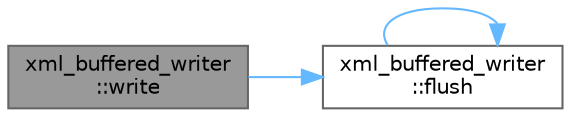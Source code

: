 digraph "xml_buffered_writer::write"
{
 // INTERACTIVE_SVG=YES
 // LATEX_PDF_SIZE
  bgcolor="transparent";
  edge [fontname=Helvetica,fontsize=10,labelfontname=Helvetica,labelfontsize=10];
  node [fontname=Helvetica,fontsize=10,shape=box,height=0.2,width=0.4];
  rankdir="LR";
  Node1 [id="Node000001",label="xml_buffered_writer\l::write",height=0.2,width=0.4,color="gray40", fillcolor="grey60", style="filled", fontcolor="black",tooltip=" "];
  Node1 -> Node2 [id="edge1_Node000001_Node000002",color="steelblue1",style="solid",tooltip=" "];
  Node2 [id="Node000002",label="xml_buffered_writer\l::flush",height=0.2,width=0.4,color="grey40", fillcolor="white", style="filled",URL="$db/dd3/classxml__buffered__writer.html#a4789b8661f9ff4e5e4bb4226f7d45997",tooltip=" "];
  Node2 -> Node2 [id="edge2_Node000002_Node000002",color="steelblue1",style="solid",tooltip=" "];
}
